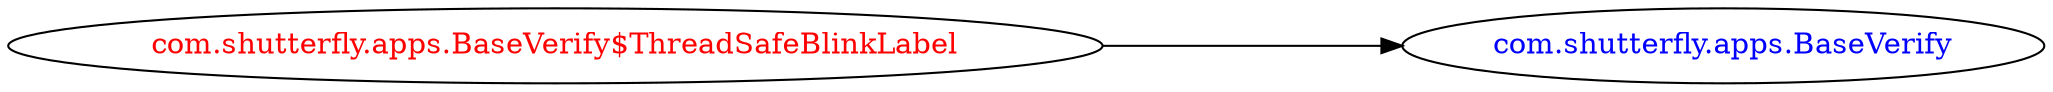 digraph dependencyGraph {
 concentrate=true;
 ranksep="2.0";
 rankdir="LR"; 
 splines="ortho";
"com.shutterfly.apps.BaseVerify$ThreadSafeBlinkLabel" [fontcolor="red"];
"com.shutterfly.apps.BaseVerify" [ fontcolor="blue" ];
"com.shutterfly.apps.BaseVerify$ThreadSafeBlinkLabel"->"com.shutterfly.apps.BaseVerify";
}